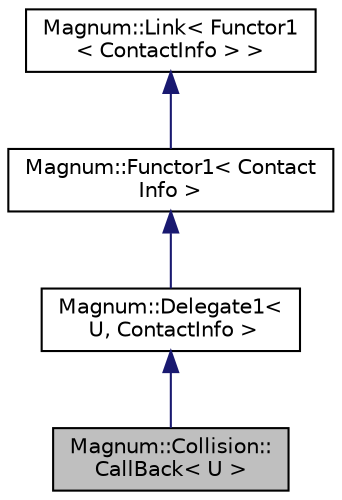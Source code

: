 digraph "Magnum::Collision::CallBack&lt; U &gt;"
{
  edge [fontname="Helvetica",fontsize="10",labelfontname="Helvetica",labelfontsize="10"];
  node [fontname="Helvetica",fontsize="10",shape=record];
  Node1 [label="Magnum::Collision::\lCallBack\< U \>",height=0.2,width=0.4,color="black", fillcolor="grey75", style="filled", fontcolor="black"];
  Node2 -> Node1 [dir="back",color="midnightblue",fontsize="10",style="solid",fontname="Helvetica"];
  Node2 [label="Magnum::Delegate1\<\l U, ContactInfo \>",height=0.2,width=0.4,color="black", fillcolor="white", style="filled",URL="$class_magnum_1_1_delegate1.html"];
  Node3 -> Node2 [dir="back",color="midnightblue",fontsize="10",style="solid",fontname="Helvetica"];
  Node3 [label="Magnum::Functor1\< Contact\lInfo \>",height=0.2,width=0.4,color="black", fillcolor="white", style="filled",URL="$class_magnum_1_1_functor1.html"];
  Node4 -> Node3 [dir="back",color="midnightblue",fontsize="10",style="solid",fontname="Helvetica"];
  Node4 [label="Magnum::Link\< Functor1\l\< ContactInfo \> \>",height=0.2,width=0.4,color="black", fillcolor="white", style="filled",URL="$class_magnum_1_1_link.html"];
}

